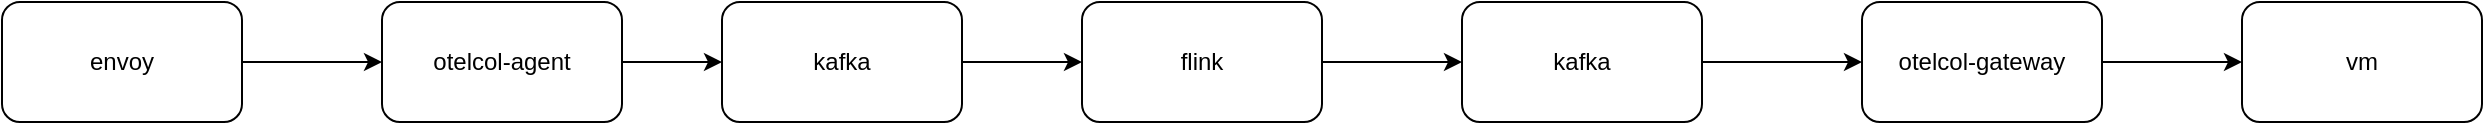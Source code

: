 <mxfile version="27.2.0">
  <diagram name="第 1 页" id="F-PVojoKSc9qVgIyFXDi">
    <mxGraphModel dx="1042" dy="670" grid="1" gridSize="10" guides="1" tooltips="1" connect="1" arrows="1" fold="1" page="1" pageScale="1" pageWidth="827" pageHeight="1169" math="0" shadow="0">
      <root>
        <mxCell id="0" />
        <mxCell id="1" parent="0" />
        <mxCell id="RF478VplAfsEbwWnG10n-8" value="" style="edgeStyle=orthogonalEdgeStyle;rounded=0;orthogonalLoop=1;jettySize=auto;html=1;" edge="1" parent="1" source="RF478VplAfsEbwWnG10n-1" target="RF478VplAfsEbwWnG10n-4">
          <mxGeometry relative="1" as="geometry" />
        </mxCell>
        <mxCell id="RF478VplAfsEbwWnG10n-1" value="otelcol-agent" style="rounded=1;whiteSpace=wrap;html=1;" vertex="1" parent="1">
          <mxGeometry x="270" y="180" width="120" height="60" as="geometry" />
        </mxCell>
        <mxCell id="RF478VplAfsEbwWnG10n-7" value="" style="edgeStyle=orthogonalEdgeStyle;rounded=0;orthogonalLoop=1;jettySize=auto;html=1;" edge="1" parent="1" source="RF478VplAfsEbwWnG10n-3" target="RF478VplAfsEbwWnG10n-1">
          <mxGeometry relative="1" as="geometry" />
        </mxCell>
        <mxCell id="RF478VplAfsEbwWnG10n-3" value="envoy" style="rounded=1;whiteSpace=wrap;html=1;" vertex="1" parent="1">
          <mxGeometry x="80" y="180" width="120" height="60" as="geometry" />
        </mxCell>
        <mxCell id="RF478VplAfsEbwWnG10n-9" value="" style="edgeStyle=orthogonalEdgeStyle;rounded=0;orthogonalLoop=1;jettySize=auto;html=1;" edge="1" parent="1" source="RF478VplAfsEbwWnG10n-4" target="RF478VplAfsEbwWnG10n-5">
          <mxGeometry relative="1" as="geometry" />
        </mxCell>
        <mxCell id="RF478VplAfsEbwWnG10n-4" value="kafka" style="rounded=1;whiteSpace=wrap;html=1;" vertex="1" parent="1">
          <mxGeometry x="440" y="180" width="120" height="60" as="geometry" />
        </mxCell>
        <mxCell id="RF478VplAfsEbwWnG10n-10" value="" style="edgeStyle=orthogonalEdgeStyle;rounded=0;orthogonalLoop=1;jettySize=auto;html=1;" edge="1" parent="1" source="RF478VplAfsEbwWnG10n-5" target="RF478VplAfsEbwWnG10n-6">
          <mxGeometry relative="1" as="geometry" />
        </mxCell>
        <mxCell id="RF478VplAfsEbwWnG10n-5" value="flink" style="rounded=1;whiteSpace=wrap;html=1;" vertex="1" parent="1">
          <mxGeometry x="620" y="180" width="120" height="60" as="geometry" />
        </mxCell>
        <mxCell id="RF478VplAfsEbwWnG10n-12" value="" style="edgeStyle=orthogonalEdgeStyle;rounded=0;orthogonalLoop=1;jettySize=auto;html=1;" edge="1" parent="1" source="RF478VplAfsEbwWnG10n-6" target="RF478VplAfsEbwWnG10n-11">
          <mxGeometry relative="1" as="geometry" />
        </mxCell>
        <mxCell id="RF478VplAfsEbwWnG10n-6" value="kafka" style="rounded=1;whiteSpace=wrap;html=1;" vertex="1" parent="1">
          <mxGeometry x="810" y="180" width="120" height="60" as="geometry" />
        </mxCell>
        <mxCell id="RF478VplAfsEbwWnG10n-14" value="" style="edgeStyle=orthogonalEdgeStyle;rounded=0;orthogonalLoop=1;jettySize=auto;html=1;" edge="1" parent="1" source="RF478VplAfsEbwWnG10n-11" target="RF478VplAfsEbwWnG10n-13">
          <mxGeometry relative="1" as="geometry" />
        </mxCell>
        <mxCell id="RF478VplAfsEbwWnG10n-11" value="otelcol-gateway" style="rounded=1;whiteSpace=wrap;html=1;" vertex="1" parent="1">
          <mxGeometry x="1010" y="180" width="120" height="60" as="geometry" />
        </mxCell>
        <mxCell id="RF478VplAfsEbwWnG10n-13" value="vm" style="rounded=1;whiteSpace=wrap;html=1;" vertex="1" parent="1">
          <mxGeometry x="1200" y="180" width="120" height="60" as="geometry" />
        </mxCell>
      </root>
    </mxGraphModel>
  </diagram>
</mxfile>
